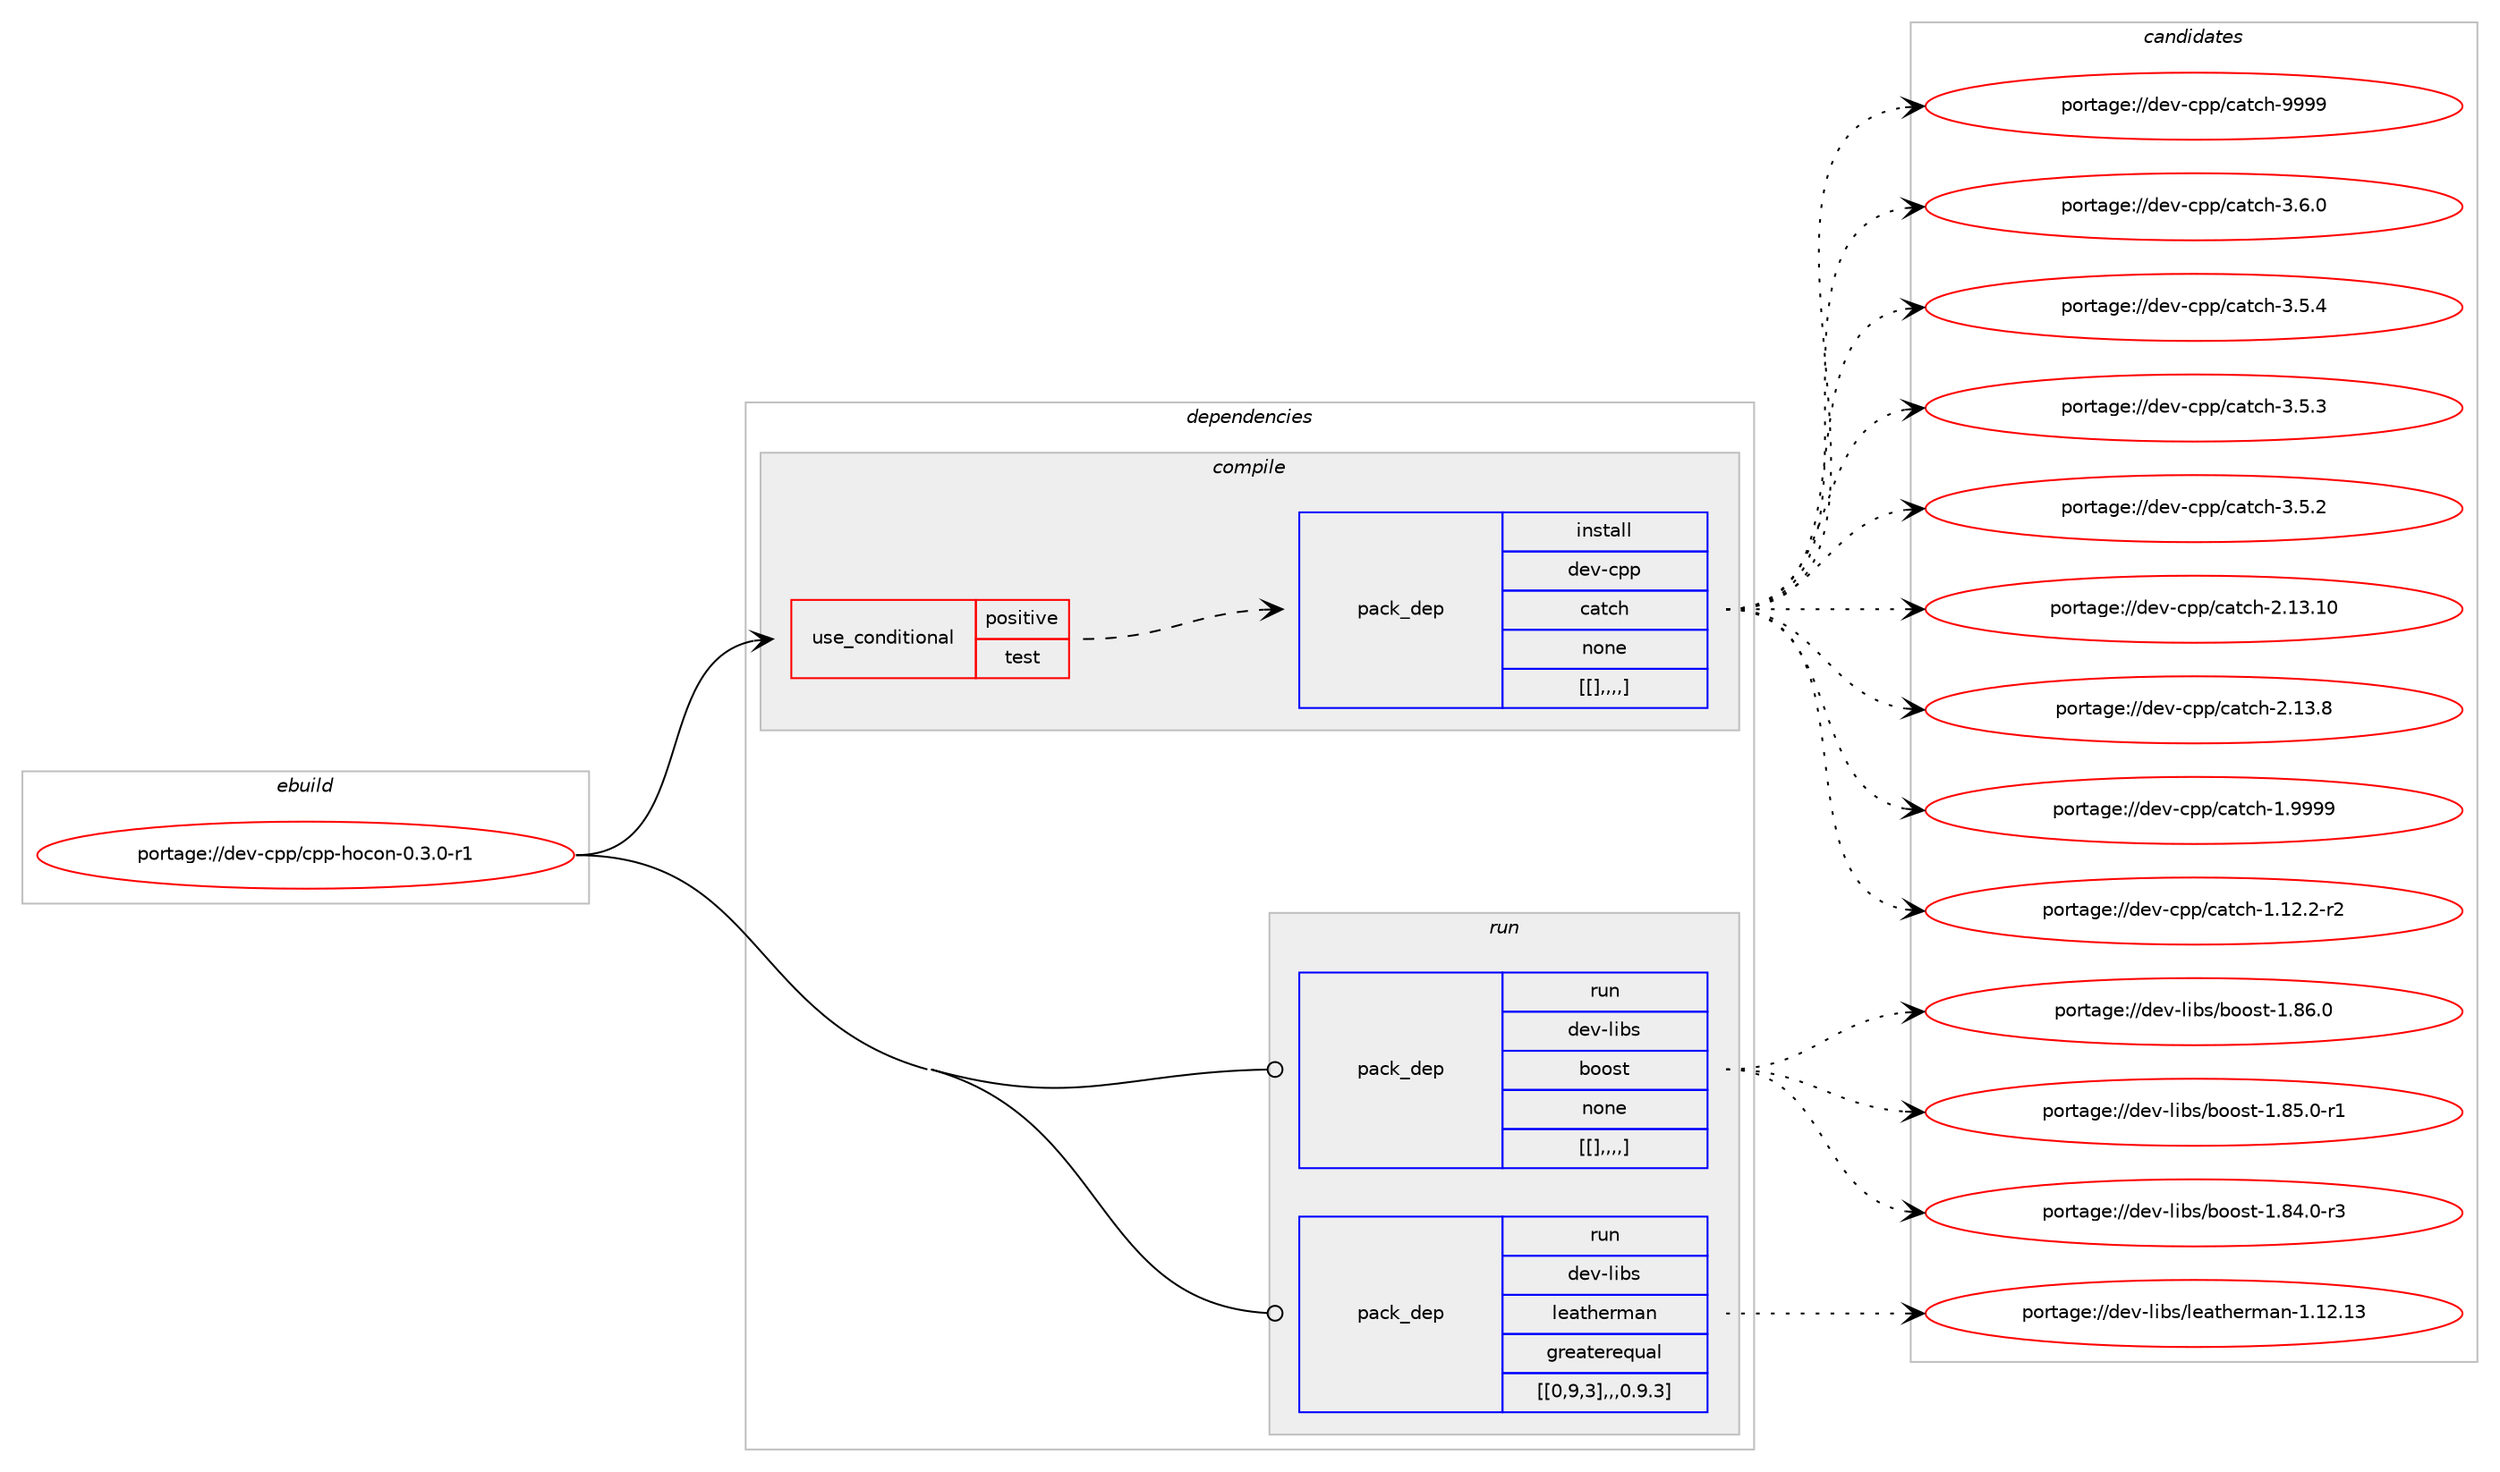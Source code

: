 digraph prolog {

# *************
# Graph options
# *************

newrank=true;
concentrate=true;
compound=true;
graph [rankdir=LR,fontname=Helvetica,fontsize=10,ranksep=1.5];#, ranksep=2.5, nodesep=0.2];
edge  [arrowhead=vee];
node  [fontname=Helvetica,fontsize=10];

# **********
# The ebuild
# **********

subgraph cluster_leftcol {
color=gray;
label=<<i>ebuild</i>>;
id [label="portage://dev-cpp/cpp-hocon-0.3.0-r1", color=red, width=4, href="../dev-cpp/cpp-hocon-0.3.0-r1.svg"];
}

# ****************
# The dependencies
# ****************

subgraph cluster_midcol {
color=gray;
label=<<i>dependencies</i>>;
subgraph cluster_compile {
fillcolor="#eeeeee";
style=filled;
label=<<i>compile</i>>;
subgraph cond17119 {
dependency64612 [label=<<TABLE BORDER="0" CELLBORDER="1" CELLSPACING="0" CELLPADDING="4"><TR><TD ROWSPAN="3" CELLPADDING="10">use_conditional</TD></TR><TR><TD>positive</TD></TR><TR><TD>test</TD></TR></TABLE>>, shape=none, color=red];
subgraph pack46576 {
dependency64613 [label=<<TABLE BORDER="0" CELLBORDER="1" CELLSPACING="0" CELLPADDING="4" WIDTH="220"><TR><TD ROWSPAN="6" CELLPADDING="30">pack_dep</TD></TR><TR><TD WIDTH="110">install</TD></TR><TR><TD>dev-cpp</TD></TR><TR><TD>catch</TD></TR><TR><TD>none</TD></TR><TR><TD>[[],,,,]</TD></TR></TABLE>>, shape=none, color=blue];
}
dependency64612:e -> dependency64613:w [weight=20,style="dashed",arrowhead="vee"];
}
id:e -> dependency64612:w [weight=20,style="solid",arrowhead="vee"];
}
subgraph cluster_compileandrun {
fillcolor="#eeeeee";
style=filled;
label=<<i>compile and run</i>>;
}
subgraph cluster_run {
fillcolor="#eeeeee";
style=filled;
label=<<i>run</i>>;
subgraph pack46577 {
dependency64614 [label=<<TABLE BORDER="0" CELLBORDER="1" CELLSPACING="0" CELLPADDING="4" WIDTH="220"><TR><TD ROWSPAN="6" CELLPADDING="30">pack_dep</TD></TR><TR><TD WIDTH="110">run</TD></TR><TR><TD>dev-libs</TD></TR><TR><TD>boost</TD></TR><TR><TD>none</TD></TR><TR><TD>[[],,,,]</TD></TR></TABLE>>, shape=none, color=blue];
}
id:e -> dependency64614:w [weight=20,style="solid",arrowhead="odot"];
subgraph pack46578 {
dependency64615 [label=<<TABLE BORDER="0" CELLBORDER="1" CELLSPACING="0" CELLPADDING="4" WIDTH="220"><TR><TD ROWSPAN="6" CELLPADDING="30">pack_dep</TD></TR><TR><TD WIDTH="110">run</TD></TR><TR><TD>dev-libs</TD></TR><TR><TD>leatherman</TD></TR><TR><TD>greaterequal</TD></TR><TR><TD>[[0,9,3],,,0.9.3]</TD></TR></TABLE>>, shape=none, color=blue];
}
id:e -> dependency64615:w [weight=20,style="solid",arrowhead="odot"];
}
}

# **************
# The candidates
# **************

subgraph cluster_choices {
rank=same;
color=gray;
label=<<i>candidates</i>>;

subgraph choice46576 {
color=black;
nodesep=1;
choice1001011184599112112479997116991044557575757 [label="portage://dev-cpp/catch-9999", color=red, width=4,href="../dev-cpp/catch-9999.svg"];
choice100101118459911211247999711699104455146544648 [label="portage://dev-cpp/catch-3.6.0", color=red, width=4,href="../dev-cpp/catch-3.6.0.svg"];
choice100101118459911211247999711699104455146534652 [label="portage://dev-cpp/catch-3.5.4", color=red, width=4,href="../dev-cpp/catch-3.5.4.svg"];
choice100101118459911211247999711699104455146534651 [label="portage://dev-cpp/catch-3.5.3", color=red, width=4,href="../dev-cpp/catch-3.5.3.svg"];
choice100101118459911211247999711699104455146534650 [label="portage://dev-cpp/catch-3.5.2", color=red, width=4,href="../dev-cpp/catch-3.5.2.svg"];
choice1001011184599112112479997116991044550464951464948 [label="portage://dev-cpp/catch-2.13.10", color=red, width=4,href="../dev-cpp/catch-2.13.10.svg"];
choice10010111845991121124799971169910445504649514656 [label="portage://dev-cpp/catch-2.13.8", color=red, width=4,href="../dev-cpp/catch-2.13.8.svg"];
choice10010111845991121124799971169910445494657575757 [label="portage://dev-cpp/catch-1.9999", color=red, width=4,href="../dev-cpp/catch-1.9999.svg"];
choice100101118459911211247999711699104454946495046504511450 [label="portage://dev-cpp/catch-1.12.2-r2", color=red, width=4,href="../dev-cpp/catch-1.12.2-r2.svg"];
dependency64613:e -> choice1001011184599112112479997116991044557575757:w [style=dotted,weight="100"];
dependency64613:e -> choice100101118459911211247999711699104455146544648:w [style=dotted,weight="100"];
dependency64613:e -> choice100101118459911211247999711699104455146534652:w [style=dotted,weight="100"];
dependency64613:e -> choice100101118459911211247999711699104455146534651:w [style=dotted,weight="100"];
dependency64613:e -> choice100101118459911211247999711699104455146534650:w [style=dotted,weight="100"];
dependency64613:e -> choice1001011184599112112479997116991044550464951464948:w [style=dotted,weight="100"];
dependency64613:e -> choice10010111845991121124799971169910445504649514656:w [style=dotted,weight="100"];
dependency64613:e -> choice10010111845991121124799971169910445494657575757:w [style=dotted,weight="100"];
dependency64613:e -> choice100101118459911211247999711699104454946495046504511450:w [style=dotted,weight="100"];
}
subgraph choice46577 {
color=black;
nodesep=1;
choice1001011184510810598115479811111111511645494656544648 [label="portage://dev-libs/boost-1.86.0", color=red, width=4,href="../dev-libs/boost-1.86.0.svg"];
choice10010111845108105981154798111111115116454946565346484511449 [label="portage://dev-libs/boost-1.85.0-r1", color=red, width=4,href="../dev-libs/boost-1.85.0-r1.svg"];
choice10010111845108105981154798111111115116454946565246484511451 [label="portage://dev-libs/boost-1.84.0-r3", color=red, width=4,href="../dev-libs/boost-1.84.0-r3.svg"];
dependency64614:e -> choice1001011184510810598115479811111111511645494656544648:w [style=dotted,weight="100"];
dependency64614:e -> choice10010111845108105981154798111111115116454946565346484511449:w [style=dotted,weight="100"];
dependency64614:e -> choice10010111845108105981154798111111115116454946565246484511451:w [style=dotted,weight="100"];
}
subgraph choice46578 {
color=black;
nodesep=1;
choice10010111845108105981154710810197116104101114109971104549464950464951 [label="portage://dev-libs/leatherman-1.12.13", color=red, width=4,href="../dev-libs/leatherman-1.12.13.svg"];
dependency64615:e -> choice10010111845108105981154710810197116104101114109971104549464950464951:w [style=dotted,weight="100"];
}
}

}
